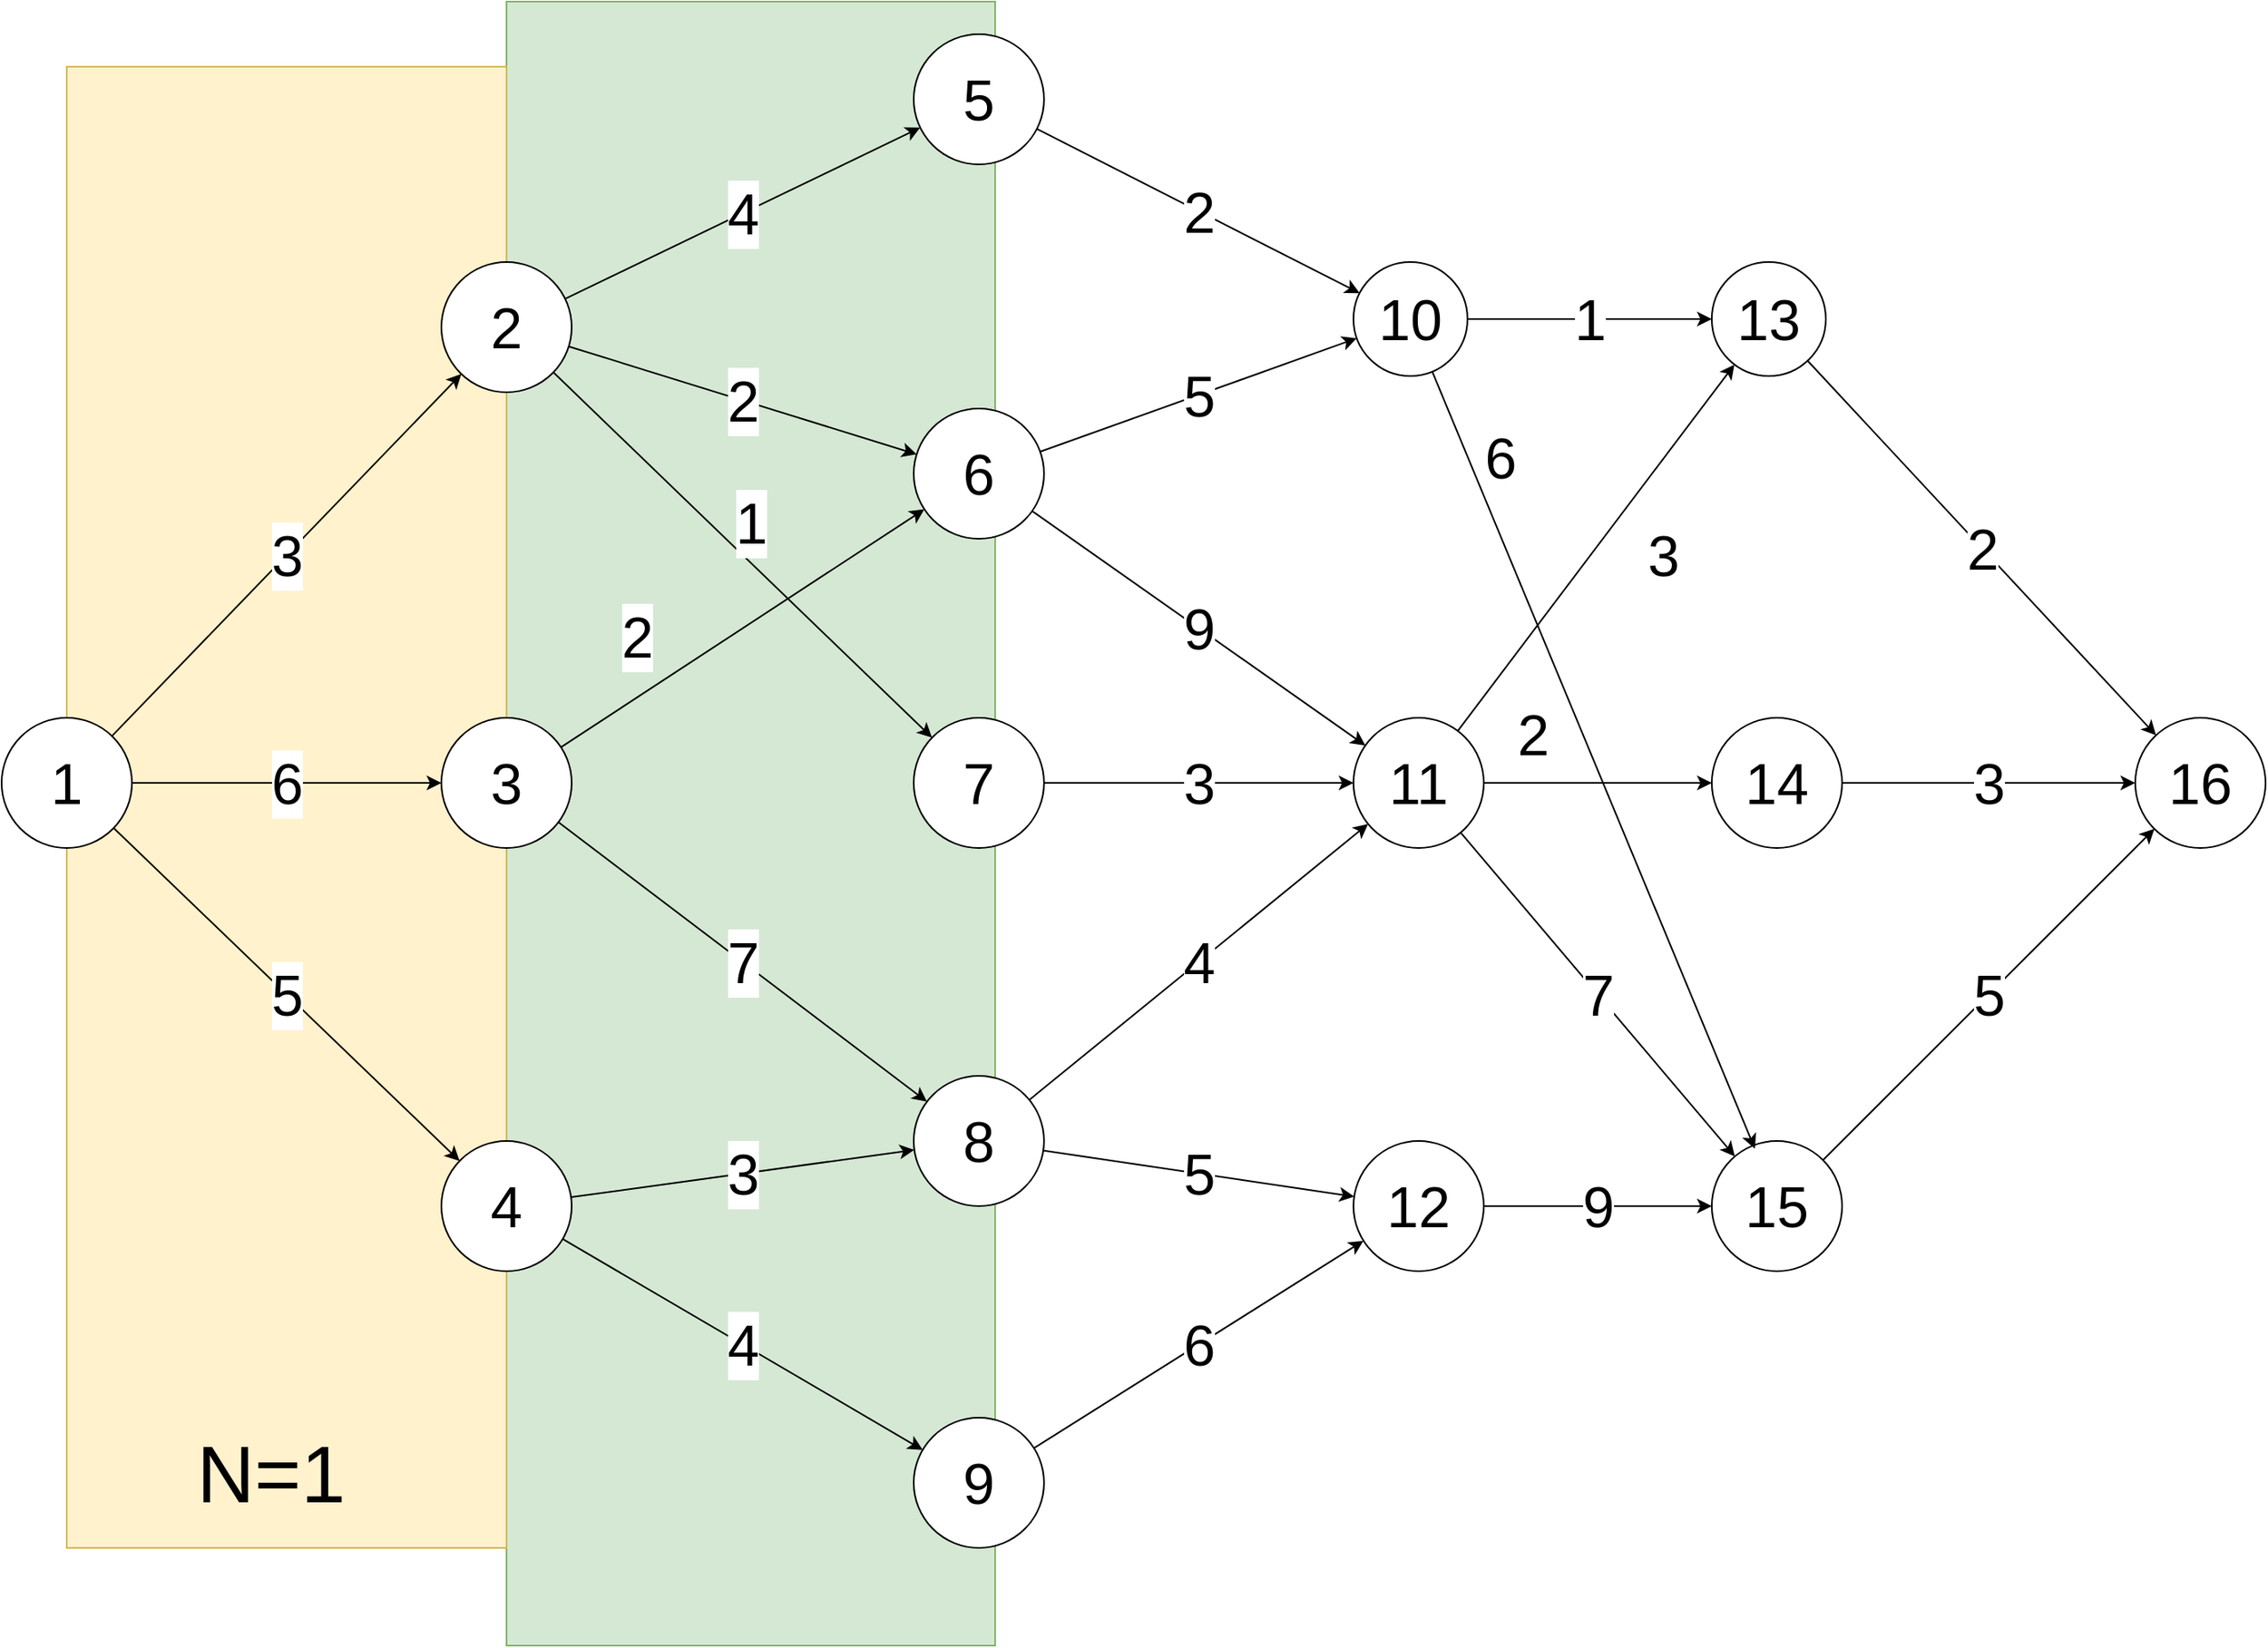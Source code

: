 <mxfile version="24.4.0" type="github">
  <diagram name="Página-1" id="xFwdIDVOre-B4i89dgB8">
    <mxGraphModel dx="2269" dy="1331" grid="1" gridSize="10" guides="1" tooltips="1" connect="1" arrows="1" fold="1" page="1" pageScale="1" pageWidth="3300" pageHeight="4681" math="0" shadow="0">
      <root>
        <mxCell id="0" />
        <mxCell id="1" parent="0" />
        <mxCell id="rlqztXEYvSVQd-1cozBY-47" value="" style="rounded=0;whiteSpace=wrap;html=1;fillColor=#d5e8d4;strokeColor=#82b366;" vertex="1" parent="1">
          <mxGeometry x="420" y="20" width="300" height="1010" as="geometry" />
        </mxCell>
        <mxCell id="rlqztXEYvSVQd-1cozBY-46" value="" style="rounded=0;whiteSpace=wrap;html=1;fillColor=#fff2cc;strokeColor=#d6b656;" vertex="1" parent="1">
          <mxGeometry x="150" y="60" width="270" height="910" as="geometry" />
        </mxCell>
        <mxCell id="rlqztXEYvSVQd-1cozBY-17" value="3" style="edgeStyle=none;rounded=0;orthogonalLoop=1;jettySize=auto;html=1;fontSize=35;" edge="1" parent="1" source="aesBGTNxOO9Z5mgvw9Nr-1" target="rlqztXEYvSVQd-1cozBY-1">
          <mxGeometry relative="1" as="geometry" />
        </mxCell>
        <mxCell id="rlqztXEYvSVQd-1cozBY-18" value="6" style="edgeStyle=none;rounded=0;orthogonalLoop=1;jettySize=auto;html=1;fontSize=35;" edge="1" parent="1" source="aesBGTNxOO9Z5mgvw9Nr-1" target="rlqztXEYvSVQd-1cozBY-2">
          <mxGeometry relative="1" as="geometry" />
        </mxCell>
        <mxCell id="rlqztXEYvSVQd-1cozBY-19" value="5" style="edgeStyle=none;rounded=0;orthogonalLoop=1;jettySize=auto;html=1;fontSize=35;" edge="1" parent="1" source="aesBGTNxOO9Z5mgvw9Nr-1" target="rlqztXEYvSVQd-1cozBY-3">
          <mxGeometry relative="1" as="geometry" />
        </mxCell>
        <mxCell id="aesBGTNxOO9Z5mgvw9Nr-1" value="1" style="ellipse;whiteSpace=wrap;html=1;aspect=fixed;fontSize=35;" parent="1" vertex="1">
          <mxGeometry x="110" y="460" width="80" height="80" as="geometry" />
        </mxCell>
        <mxCell id="rlqztXEYvSVQd-1cozBY-24" value="4" style="edgeStyle=none;rounded=0;orthogonalLoop=1;jettySize=auto;html=1;fontSize=35;" edge="1" parent="1" source="rlqztXEYvSVQd-1cozBY-1" target="rlqztXEYvSVQd-1cozBY-4">
          <mxGeometry relative="1" as="geometry" />
        </mxCell>
        <mxCell id="rlqztXEYvSVQd-1cozBY-25" value="2" style="edgeStyle=none;rounded=0;orthogonalLoop=1;jettySize=auto;html=1;fontSize=35;" edge="1" parent="1" source="rlqztXEYvSVQd-1cozBY-1" target="rlqztXEYvSVQd-1cozBY-5">
          <mxGeometry relative="1" as="geometry" />
        </mxCell>
        <mxCell id="rlqztXEYvSVQd-1cozBY-26" value="1" style="edgeStyle=none;rounded=0;orthogonalLoop=1;jettySize=auto;html=1;fontSize=35;" edge="1" parent="1" source="rlqztXEYvSVQd-1cozBY-1" target="rlqztXEYvSVQd-1cozBY-6">
          <mxGeometry x="-0.064" y="18" relative="1" as="geometry">
            <mxPoint as="offset" />
          </mxGeometry>
        </mxCell>
        <mxCell id="rlqztXEYvSVQd-1cozBY-1" value="2" style="ellipse;whiteSpace=wrap;html=1;aspect=fixed;fontSize=35;" vertex="1" parent="1">
          <mxGeometry x="380" y="180" width="80" height="80" as="geometry" />
        </mxCell>
        <mxCell id="rlqztXEYvSVQd-1cozBY-22" value="7" style="edgeStyle=none;rounded=0;orthogonalLoop=1;jettySize=auto;html=1;fontSize=35;" edge="1" parent="1" source="rlqztXEYvSVQd-1cozBY-2" target="rlqztXEYvSVQd-1cozBY-7">
          <mxGeometry relative="1" as="geometry" />
        </mxCell>
        <mxCell id="rlqztXEYvSVQd-1cozBY-23" value="2" style="edgeStyle=none;rounded=0;orthogonalLoop=1;jettySize=auto;html=1;fontSize=35;" edge="1" parent="1" source="rlqztXEYvSVQd-1cozBY-2" target="rlqztXEYvSVQd-1cozBY-5">
          <mxGeometry x="-0.428" y="31" relative="1" as="geometry">
            <mxPoint as="offset" />
          </mxGeometry>
        </mxCell>
        <mxCell id="rlqztXEYvSVQd-1cozBY-2" value="3" style="ellipse;whiteSpace=wrap;html=1;aspect=fixed;fontSize=35;" vertex="1" parent="1">
          <mxGeometry x="380" y="460" width="80" height="80" as="geometry" />
        </mxCell>
        <mxCell id="rlqztXEYvSVQd-1cozBY-20" value="3" style="edgeStyle=none;rounded=0;orthogonalLoop=1;jettySize=auto;html=1;fontSize=35;" edge="1" parent="1" source="rlqztXEYvSVQd-1cozBY-3" target="rlqztXEYvSVQd-1cozBY-7">
          <mxGeometry relative="1" as="geometry" />
        </mxCell>
        <mxCell id="rlqztXEYvSVQd-1cozBY-21" value="4" style="edgeStyle=none;rounded=0;orthogonalLoop=1;jettySize=auto;html=1;fontSize=35;" edge="1" parent="1" source="rlqztXEYvSVQd-1cozBY-3" target="rlqztXEYvSVQd-1cozBY-8">
          <mxGeometry relative="1" as="geometry" />
        </mxCell>
        <mxCell id="rlqztXEYvSVQd-1cozBY-3" value="4" style="ellipse;whiteSpace=wrap;html=1;aspect=fixed;fontSize=35;" vertex="1" parent="1">
          <mxGeometry x="380" y="720" width="80" height="80" as="geometry" />
        </mxCell>
        <mxCell id="rlqztXEYvSVQd-1cozBY-27" value="2" style="edgeStyle=none;rounded=0;orthogonalLoop=1;jettySize=auto;html=1;fontSize=35;" edge="1" parent="1" source="rlqztXEYvSVQd-1cozBY-4" target="rlqztXEYvSVQd-1cozBY-9">
          <mxGeometry relative="1" as="geometry" />
        </mxCell>
        <mxCell id="rlqztXEYvSVQd-1cozBY-4" value="5" style="ellipse;whiteSpace=wrap;html=1;aspect=fixed;fontSize=35;" vertex="1" parent="1">
          <mxGeometry x="670" y="40" width="80" height="80" as="geometry" />
        </mxCell>
        <mxCell id="rlqztXEYvSVQd-1cozBY-28" value="5" style="edgeStyle=none;rounded=0;orthogonalLoop=1;jettySize=auto;html=1;fontSize=35;" edge="1" parent="1" source="rlqztXEYvSVQd-1cozBY-5" target="rlqztXEYvSVQd-1cozBY-9">
          <mxGeometry relative="1" as="geometry" />
        </mxCell>
        <mxCell id="rlqztXEYvSVQd-1cozBY-30" value="9" style="edgeStyle=none;rounded=0;orthogonalLoop=1;jettySize=auto;html=1;fontSize=35;" edge="1" parent="1" source="rlqztXEYvSVQd-1cozBY-5" target="rlqztXEYvSVQd-1cozBY-10">
          <mxGeometry relative="1" as="geometry" />
        </mxCell>
        <mxCell id="rlqztXEYvSVQd-1cozBY-5" value="6" style="ellipse;whiteSpace=wrap;html=1;aspect=fixed;fontSize=35;" vertex="1" parent="1">
          <mxGeometry x="670" y="270" width="80" height="80" as="geometry" />
        </mxCell>
        <mxCell id="rlqztXEYvSVQd-1cozBY-29" value="3" style="edgeStyle=none;rounded=0;orthogonalLoop=1;jettySize=auto;html=1;fontSize=35;" edge="1" parent="1" source="rlqztXEYvSVQd-1cozBY-6" target="rlqztXEYvSVQd-1cozBY-10">
          <mxGeometry relative="1" as="geometry" />
        </mxCell>
        <mxCell id="rlqztXEYvSVQd-1cozBY-6" value="7" style="ellipse;whiteSpace=wrap;html=1;aspect=fixed;fontSize=35;" vertex="1" parent="1">
          <mxGeometry x="670" y="460" width="80" height="80" as="geometry" />
        </mxCell>
        <mxCell id="rlqztXEYvSVQd-1cozBY-31" value="4" style="edgeStyle=none;rounded=0;orthogonalLoop=1;jettySize=auto;html=1;fontSize=35;" edge="1" parent="1" source="rlqztXEYvSVQd-1cozBY-7" target="rlqztXEYvSVQd-1cozBY-10">
          <mxGeometry relative="1" as="geometry" />
        </mxCell>
        <mxCell id="rlqztXEYvSVQd-1cozBY-32" value="5" style="edgeStyle=none;rounded=0;orthogonalLoop=1;jettySize=auto;html=1;fontSize=35;" edge="1" parent="1" source="rlqztXEYvSVQd-1cozBY-7" target="rlqztXEYvSVQd-1cozBY-11">
          <mxGeometry relative="1" as="geometry" />
        </mxCell>
        <mxCell id="rlqztXEYvSVQd-1cozBY-7" value="8" style="ellipse;whiteSpace=wrap;html=1;aspect=fixed;fontSize=35;" vertex="1" parent="1">
          <mxGeometry x="670" y="680" width="80" height="80" as="geometry" />
        </mxCell>
        <mxCell id="rlqztXEYvSVQd-1cozBY-33" value="6" style="edgeStyle=none;rounded=0;orthogonalLoop=1;jettySize=auto;html=1;fontSize=35;" edge="1" parent="1" source="rlqztXEYvSVQd-1cozBY-8" target="rlqztXEYvSVQd-1cozBY-11">
          <mxGeometry relative="1" as="geometry" />
        </mxCell>
        <mxCell id="rlqztXEYvSVQd-1cozBY-8" value="9" style="ellipse;whiteSpace=wrap;html=1;aspect=fixed;fontSize=35;" vertex="1" parent="1">
          <mxGeometry x="670" y="890" width="80" height="80" as="geometry" />
        </mxCell>
        <mxCell id="rlqztXEYvSVQd-1cozBY-37" value="1" style="edgeStyle=none;rounded=0;orthogonalLoop=1;jettySize=auto;html=1;fontSize=35;" edge="1" parent="1" source="rlqztXEYvSVQd-1cozBY-9" target="rlqztXEYvSVQd-1cozBY-12">
          <mxGeometry relative="1" as="geometry" />
        </mxCell>
        <mxCell id="rlqztXEYvSVQd-1cozBY-9" value="10" style="ellipse;whiteSpace=wrap;html=1;aspect=fixed;fontSize=35;" vertex="1" parent="1">
          <mxGeometry x="940" y="180" width="70" height="70" as="geometry" />
        </mxCell>
        <mxCell id="rlqztXEYvSVQd-1cozBY-35" value="7" style="edgeStyle=none;rounded=0;orthogonalLoop=1;jettySize=auto;html=1;fontSize=35;" edge="1" parent="1" source="rlqztXEYvSVQd-1cozBY-10" target="rlqztXEYvSVQd-1cozBY-14">
          <mxGeometry relative="1" as="geometry" />
        </mxCell>
        <mxCell id="rlqztXEYvSVQd-1cozBY-38" value="3" style="edgeStyle=none;rounded=0;orthogonalLoop=1;jettySize=auto;html=1;fontSize=35;" edge="1" parent="1" source="rlqztXEYvSVQd-1cozBY-10" target="rlqztXEYvSVQd-1cozBY-12">
          <mxGeometry x="0.15" y="-35" relative="1" as="geometry">
            <mxPoint as="offset" />
          </mxGeometry>
        </mxCell>
        <mxCell id="rlqztXEYvSVQd-1cozBY-39" value="2" style="edgeStyle=none;rounded=0;orthogonalLoop=1;jettySize=auto;html=1;fontSize=35;" edge="1" parent="1" source="rlqztXEYvSVQd-1cozBY-10" target="rlqztXEYvSVQd-1cozBY-13">
          <mxGeometry x="-0.571" y="30" relative="1" as="geometry">
            <mxPoint as="offset" />
          </mxGeometry>
        </mxCell>
        <mxCell id="rlqztXEYvSVQd-1cozBY-10" value="11" style="ellipse;whiteSpace=wrap;html=1;aspect=fixed;fontSize=35;" vertex="1" parent="1">
          <mxGeometry x="940" y="460" width="80" height="80" as="geometry" />
        </mxCell>
        <mxCell id="rlqztXEYvSVQd-1cozBY-34" value="9" style="edgeStyle=none;rounded=0;orthogonalLoop=1;jettySize=auto;html=1;fontSize=35;" edge="1" parent="1" source="rlqztXEYvSVQd-1cozBY-11" target="rlqztXEYvSVQd-1cozBY-14">
          <mxGeometry relative="1" as="geometry" />
        </mxCell>
        <mxCell id="rlqztXEYvSVQd-1cozBY-11" value="12" style="ellipse;whiteSpace=wrap;html=1;aspect=fixed;fontSize=35;" vertex="1" parent="1">
          <mxGeometry x="940" y="720" width="80" height="80" as="geometry" />
        </mxCell>
        <mxCell id="rlqztXEYvSVQd-1cozBY-42" value="2" style="edgeStyle=none;rounded=0;orthogonalLoop=1;jettySize=auto;html=1;fontSize=35;" edge="1" parent="1" source="rlqztXEYvSVQd-1cozBY-12" target="rlqztXEYvSVQd-1cozBY-15">
          <mxGeometry relative="1" as="geometry" />
        </mxCell>
        <mxCell id="rlqztXEYvSVQd-1cozBY-12" value="13" style="ellipse;whiteSpace=wrap;html=1;aspect=fixed;fontSize=35;" vertex="1" parent="1">
          <mxGeometry x="1160" y="180" width="70" height="70" as="geometry" />
        </mxCell>
        <mxCell id="rlqztXEYvSVQd-1cozBY-41" value="3" style="edgeStyle=none;rounded=0;orthogonalLoop=1;jettySize=auto;html=1;fontSize=35;" edge="1" parent="1" source="rlqztXEYvSVQd-1cozBY-13" target="rlqztXEYvSVQd-1cozBY-15">
          <mxGeometry relative="1" as="geometry" />
        </mxCell>
        <mxCell id="rlqztXEYvSVQd-1cozBY-13" value="14" style="ellipse;whiteSpace=wrap;html=1;aspect=fixed;fontSize=35;" vertex="1" parent="1">
          <mxGeometry x="1160" y="460" width="80" height="80" as="geometry" />
        </mxCell>
        <mxCell id="rlqztXEYvSVQd-1cozBY-40" value="5" style="edgeStyle=none;rounded=0;orthogonalLoop=1;jettySize=auto;html=1;fontSize=35;" edge="1" parent="1" source="rlqztXEYvSVQd-1cozBY-14" target="rlqztXEYvSVQd-1cozBY-15">
          <mxGeometry relative="1" as="geometry" />
        </mxCell>
        <mxCell id="rlqztXEYvSVQd-1cozBY-14" value="15" style="ellipse;whiteSpace=wrap;html=1;aspect=fixed;fontSize=35;" vertex="1" parent="1">
          <mxGeometry x="1160" y="720" width="80" height="80" as="geometry" />
        </mxCell>
        <mxCell id="rlqztXEYvSVQd-1cozBY-15" value="16" style="ellipse;whiteSpace=wrap;html=1;aspect=fixed;fontSize=35;" vertex="1" parent="1">
          <mxGeometry x="1420" y="460" width="80" height="80" as="geometry" />
        </mxCell>
        <mxCell id="rlqztXEYvSVQd-1cozBY-36" value="6" style="edgeStyle=none;rounded=0;orthogonalLoop=1;jettySize=auto;html=1;entryX=0.331;entryY=0.06;entryDx=0;entryDy=0;entryPerimeter=0;fontSize=35;" edge="1" parent="1" source="rlqztXEYvSVQd-1cozBY-9" target="rlqztXEYvSVQd-1cozBY-14">
          <mxGeometry x="-0.75" y="18" relative="1" as="geometry">
            <mxPoint as="offset" />
          </mxGeometry>
        </mxCell>
        <mxCell id="rlqztXEYvSVQd-1cozBY-49" value="&lt;font style=&quot;font-size: 49px;&quot;&gt;N=1&lt;/font&gt;" style="text;html=1;align=center;verticalAlign=middle;resizable=0;points=[];autosize=1;strokeColor=none;fillColor=none;" vertex="1" parent="1">
          <mxGeometry x="220" y="890" width="110" height="70" as="geometry" />
        </mxCell>
      </root>
    </mxGraphModel>
  </diagram>
</mxfile>
